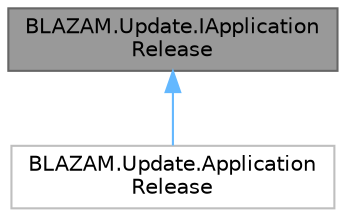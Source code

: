 digraph "BLAZAM.Update.IApplicationRelease"
{
 // LATEX_PDF_SIZE
  bgcolor="transparent";
  edge [fontname=Helvetica,fontsize=10,labelfontname=Helvetica,labelfontsize=10];
  node [fontname=Helvetica,fontsize=10,shape=box,height=0.2,width=0.4];
  Node1 [id="Node000001",label="BLAZAM.Update.IApplication\lRelease",height=0.2,width=0.4,color="gray40", fillcolor="grey60", style="filled", fontcolor="black",tooltip=" "];
  Node1 -> Node2 [id="edge2_Node000001_Node000002",dir="back",color="steelblue1",style="solid",tooltip=" "];
  Node2 [id="Node000002",label="BLAZAM.Update.Application\lRelease",height=0.2,width=0.4,color="grey75", fillcolor="white", style="filled",URL="$class_b_l_a_z_a_m_1_1_update_1_1_application_release.html",tooltip=" "];
}
